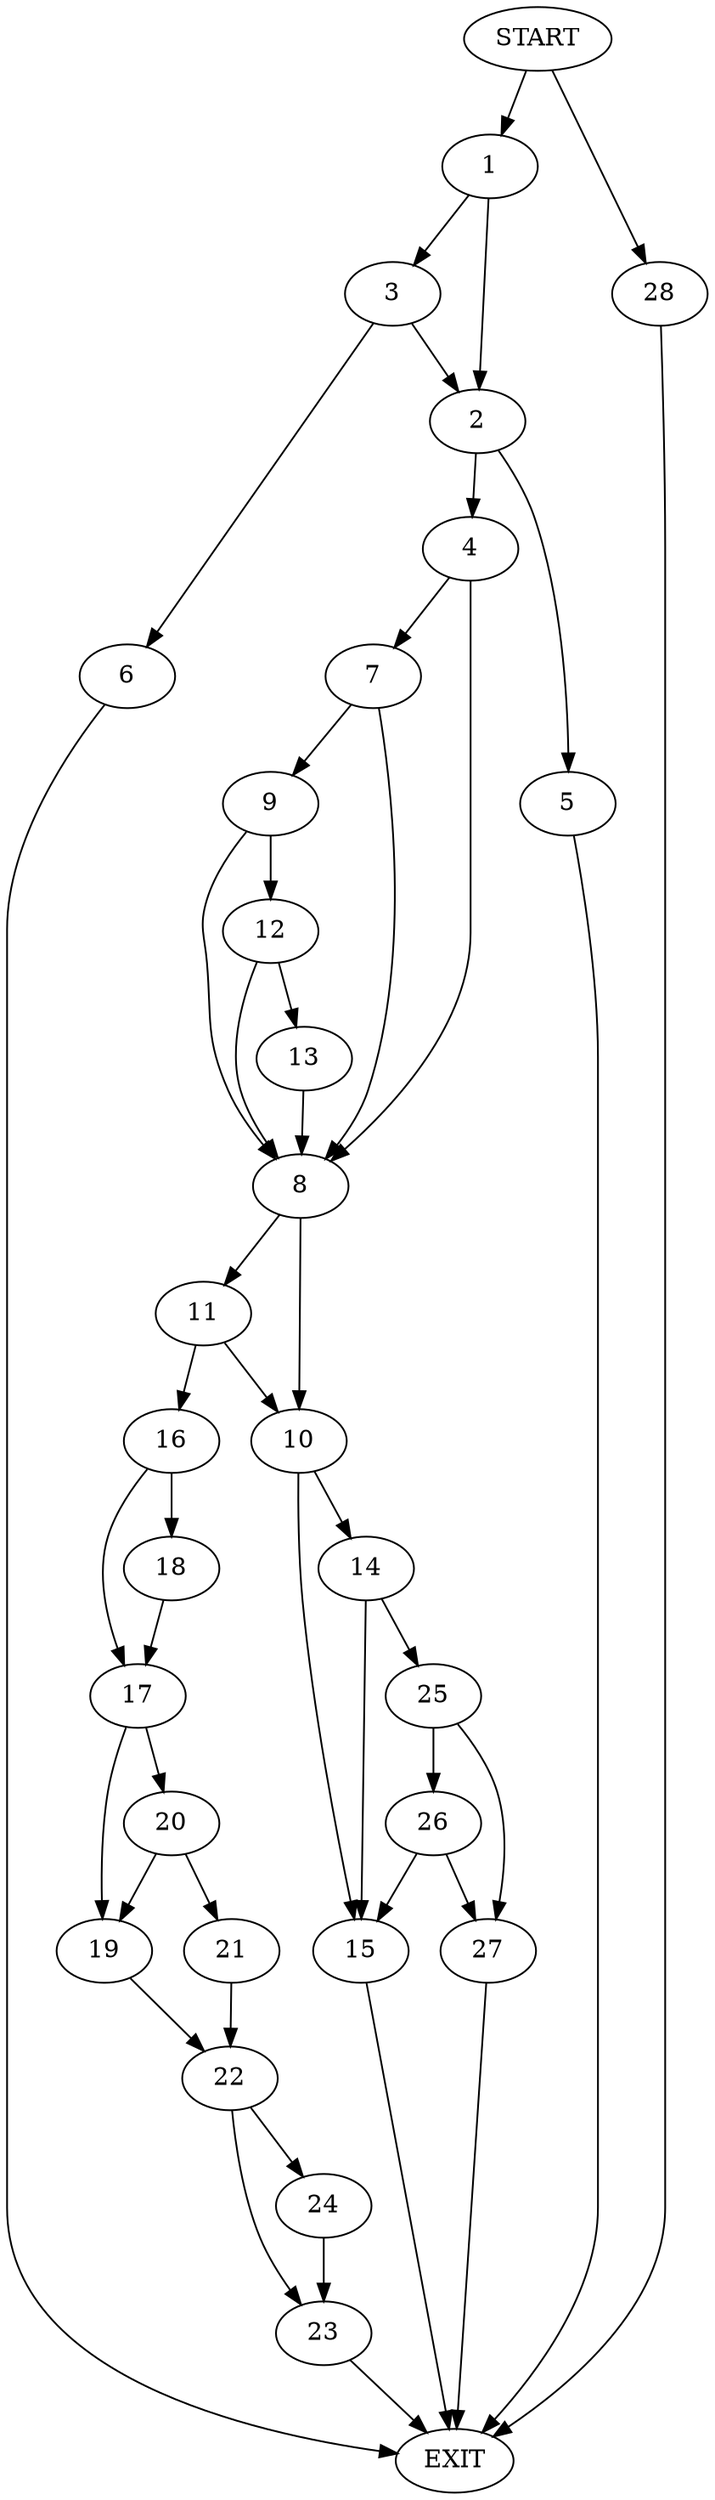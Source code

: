 digraph {
0 [label="START"]
29 [label="EXIT"]
0 -> 1
1 -> 2
1 -> 3
2 -> 4
2 -> 5
3 -> 6
3 -> 2
6 -> 29
5 -> 29
4 -> 7
4 -> 8
7 -> 8
7 -> 9
8 -> 10
8 -> 11
9 -> 12
9 -> 8
12 -> 13
12 -> 8
13 -> 8
10 -> 14
10 -> 15
11 -> 10
11 -> 16
16 -> 17
16 -> 18
17 -> 19
17 -> 20
18 -> 17
20 -> 21
20 -> 19
19 -> 22
21 -> 22
22 -> 23
22 -> 24
24 -> 23
23 -> 29
15 -> 29
14 -> 25
14 -> 15
25 -> 26
25 -> 27
27 -> 29
26 -> 27
26 -> 15
0 -> 28
28 -> 29
}

